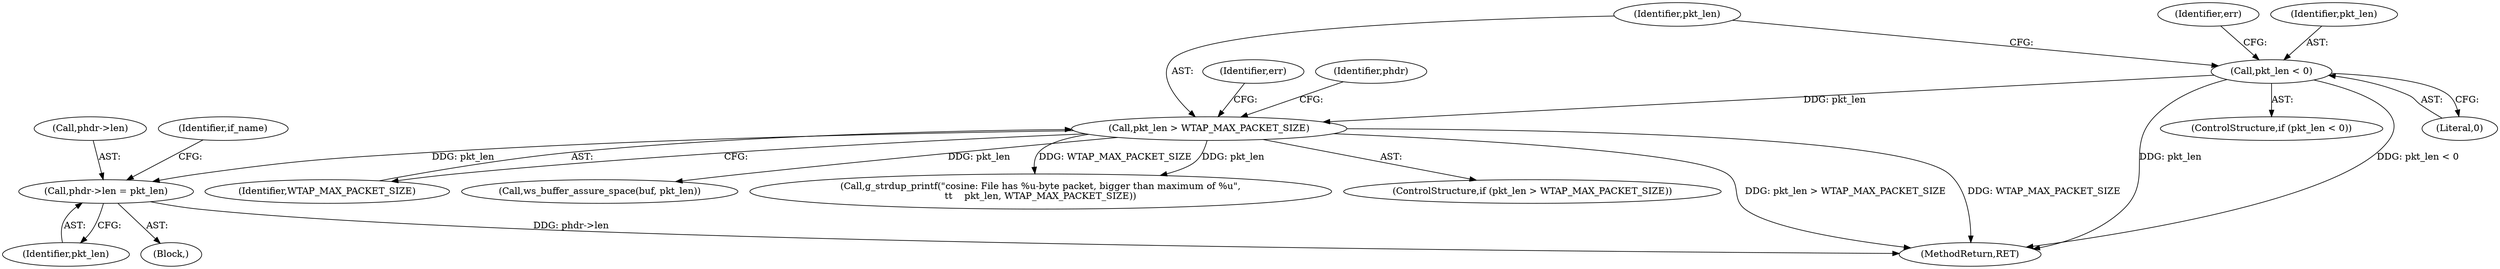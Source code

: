 digraph "0_wireshark_a66628e425db725df1ac52a3c573a03357060ddd@pointer" {
"1000388" [label="(Call,phdr->len = pkt_len)"];
"1000301" [label="(Call,pkt_len > WTAP_MAX_PACKET_SIZE)"];
"1000285" [label="(Call,pkt_len < 0)"];
"1000388" [label="(Call,phdr->len = pkt_len)"];
"1000392" [label="(Identifier,pkt_len)"];
"1000287" [label="(Literal,0)"];
"1000396" [label="(Identifier,if_name)"];
"1000320" [label="(Identifier,phdr)"];
"1000697" [label="(MethodReturn,RET)"];
"1000286" [label="(Identifier,pkt_len)"];
"1000301" [label="(Call,pkt_len > WTAP_MAX_PACKET_SIZE)"];
"1000302" [label="(Identifier,pkt_len)"];
"1000285" [label="(Call,pkt_len < 0)"];
"1000291" [label="(Identifier,err)"];
"1000300" [label="(ControlStructure,if (pkt_len > WTAP_MAX_PACKET_SIZE))"];
"1000312" [label="(Call,g_strdup_printf(\"cosine: File has %u-byte packet, bigger than maximum of %u\",\n\t\t    pkt_len, WTAP_MAX_PACKET_SIZE))"];
"1000113" [label="(Block,)"];
"1000303" [label="(Identifier,WTAP_MAX_PACKET_SIZE)"];
"1000284" [label="(ControlStructure,if (pkt_len < 0))"];
"1000389" [label="(Call,phdr->len)"];
"1000307" [label="(Identifier,err)"];
"1000603" [label="(Call,ws_buffer_assure_space(buf, pkt_len))"];
"1000388" -> "1000113"  [label="AST: "];
"1000388" -> "1000392"  [label="CFG: "];
"1000389" -> "1000388"  [label="AST: "];
"1000392" -> "1000388"  [label="AST: "];
"1000396" -> "1000388"  [label="CFG: "];
"1000388" -> "1000697"  [label="DDG: phdr->len"];
"1000301" -> "1000388"  [label="DDG: pkt_len"];
"1000301" -> "1000300"  [label="AST: "];
"1000301" -> "1000303"  [label="CFG: "];
"1000302" -> "1000301"  [label="AST: "];
"1000303" -> "1000301"  [label="AST: "];
"1000307" -> "1000301"  [label="CFG: "];
"1000320" -> "1000301"  [label="CFG: "];
"1000301" -> "1000697"  [label="DDG: WTAP_MAX_PACKET_SIZE"];
"1000301" -> "1000697"  [label="DDG: pkt_len > WTAP_MAX_PACKET_SIZE"];
"1000285" -> "1000301"  [label="DDG: pkt_len"];
"1000301" -> "1000312"  [label="DDG: pkt_len"];
"1000301" -> "1000312"  [label="DDG: WTAP_MAX_PACKET_SIZE"];
"1000301" -> "1000603"  [label="DDG: pkt_len"];
"1000285" -> "1000284"  [label="AST: "];
"1000285" -> "1000287"  [label="CFG: "];
"1000286" -> "1000285"  [label="AST: "];
"1000287" -> "1000285"  [label="AST: "];
"1000291" -> "1000285"  [label="CFG: "];
"1000302" -> "1000285"  [label="CFG: "];
"1000285" -> "1000697"  [label="DDG: pkt_len"];
"1000285" -> "1000697"  [label="DDG: pkt_len < 0"];
}
